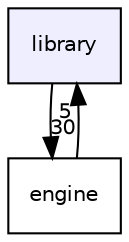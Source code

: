 digraph "library" {
  compound=true
  node [ fontsize="10", fontname="Helvetica"];
  edge [ labelfontsize="10", labelfontname="Helvetica"];
  dir_e3d620c6b6fdb93ed3bc6186215bde2e [shape=box, label="library", style="filled", fillcolor="#eeeeff", pencolor="black", URL="dir_e3d620c6b6fdb93ed3bc6186215bde2e.html"];
  dir_996f45160da62e1a3d7f6046fad68f51 [shape=box label="engine" URL="dir_996f45160da62e1a3d7f6046fad68f51.html"];
  dir_996f45160da62e1a3d7f6046fad68f51->dir_e3d620c6b6fdb93ed3bc6186215bde2e [headlabel="5", labeldistance=1.5 headhref="dir_000000_000002.html"];
  dir_e3d620c6b6fdb93ed3bc6186215bde2e->dir_996f45160da62e1a3d7f6046fad68f51 [headlabel="30", labeldistance=1.5 headhref="dir_000002_000000.html"];
}
